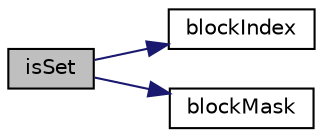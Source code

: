 digraph "isSet"
{
 // LATEX_PDF_SIZE
  edge [fontname="Helvetica",fontsize="10",labelfontname="Helvetica",labelfontsize="10"];
  node [fontname="Helvetica",fontsize="10",shape=record];
  rankdir="LR";
  Node1 [label="isSet",height=0.2,width=0.4,color="black", fillcolor="grey75", style="filled", fontcolor="black",tooltip=" "];
  Node1 -> Node2 [color="midnightblue",fontsize="10",style="solid",fontname="Helvetica"];
  Node2 [label="blockIndex",height=0.2,width=0.4,color="black", fillcolor="white", style="filled",URL="$classpFlow_1_1bitsetHD.html#a74a241d6cabce51c7cf4d1cad680f1a3",tooltip=" "];
  Node1 -> Node3 [color="midnightblue",fontsize="10",style="solid",fontname="Helvetica"];
  Node3 [label="blockMask",height=0.2,width=0.4,color="black", fillcolor="white", style="filled",URL="$classpFlow_1_1bitsetHD.html#a5cbc3cc752de6d18944471e72bfd16c5",tooltip=" "];
}
